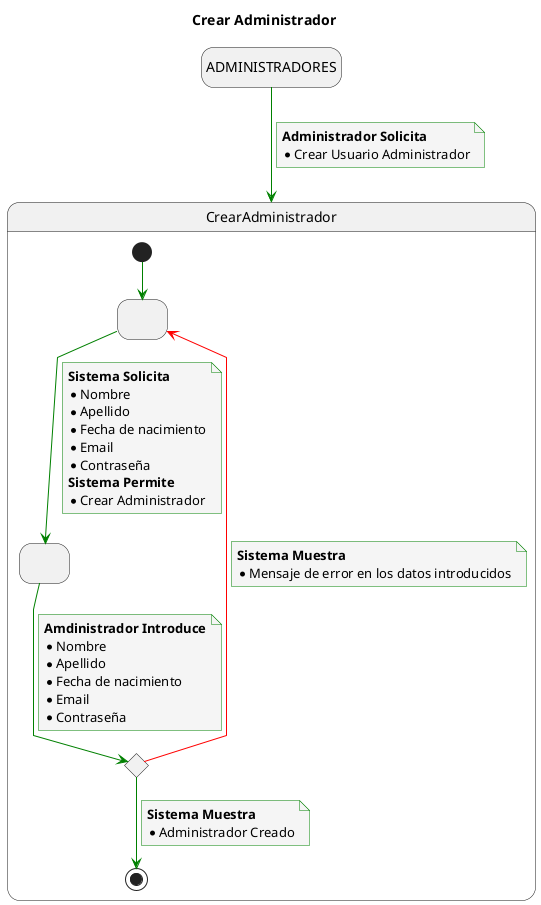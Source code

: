 @startuml

title Crear Administrador

skinparam {
    NoteBackgroundColor #whiteSmoke
    ArrowColor #green
    NoteBorderColor #green
    linetype polyline
}

hide empty description

state startState as "ADMINISTRADORES"

startState --> CrearAdministrador
note on link
    <b>Administrador Solicita</b>
    * Crear Usuario Administrador
end note

state CrearAdministrador {
state 2 as " "
state 3 as " "
state 4 <<choice>>

[*] -down-> 2

2 -down-> 3
note on link
<b>Sistema Solicita</b>
* Nombre
* Apellido
* Fecha de nacimiento
* Email
* Contraseña
<b>Sistema Permite</b>
* Crear Administrador
end note

3 -down-> 4
note on link
<b>Amdinistrador Introduce</b>
* Nombre
* Apellido
* Fecha de nacimiento
* Email
* Contraseña
end note

4 -down-> [*]
note on link
<b>Sistema Muestra</b>
* Administrador Creado
end note

4 -[#red]-> 2
note on link
<b>Sistema Muestra</b>
* Mensaje de error en los datos introducidos
end note

}

@enduml